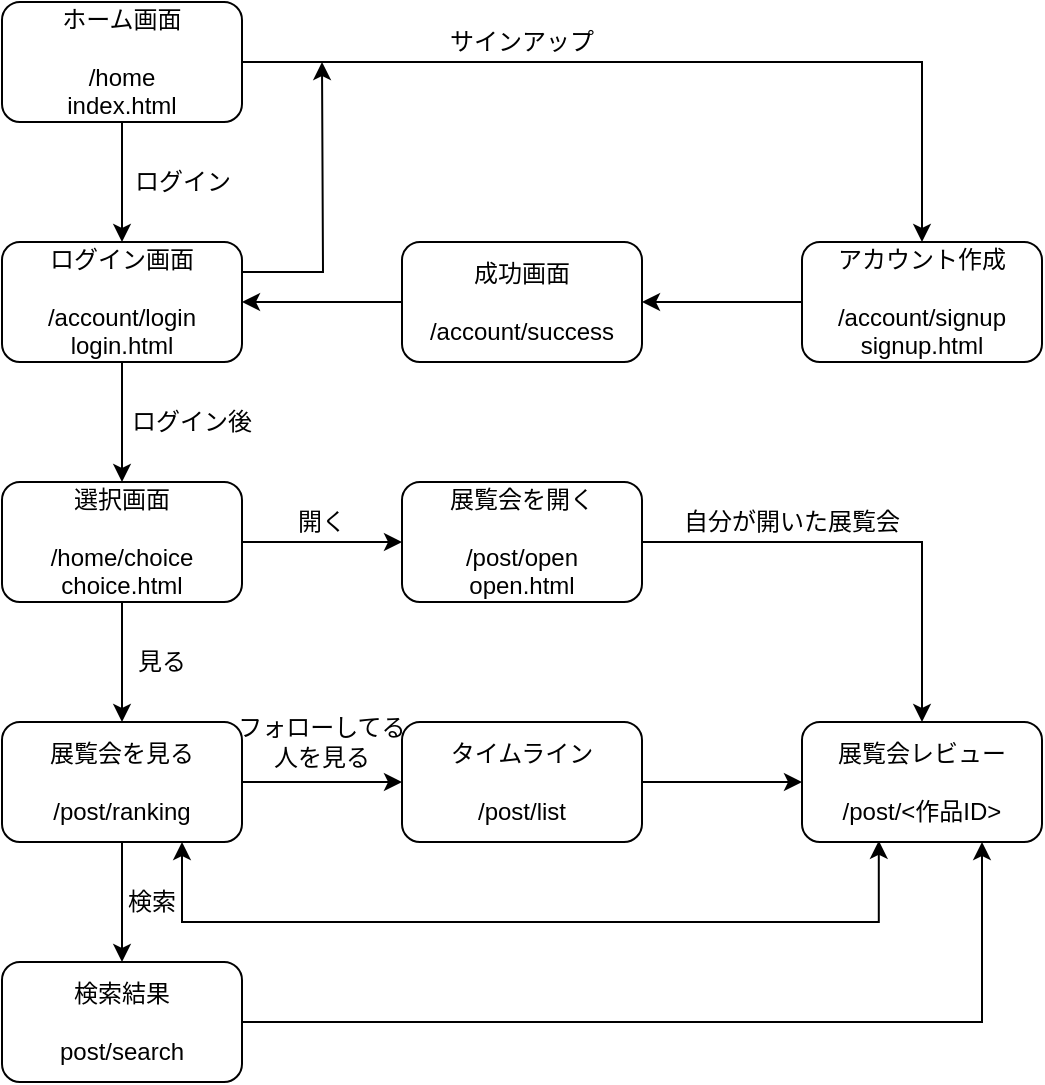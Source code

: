 <mxfile>
    <diagram id="xssXxt2NALtNpCth1jgs" name="Page-1">
        <mxGraphModel dx="868" dy="445" grid="1" gridSize="10" guides="1" tooltips="1" connect="1" arrows="1" fold="1" page="1" pageScale="1" pageWidth="827" pageHeight="1169" math="0" shadow="0">
            <root>
                <mxCell id="0"/>
                <mxCell id="1" parent="0"/>
                <mxCell id="UdGI6lKLNlcyH2O-RLPg-4" style="edgeStyle=orthogonalEdgeStyle;rounded=0;orthogonalLoop=1;jettySize=auto;html=1;entryX=0.5;entryY=0;entryDx=0;entryDy=0;" parent="1" source="UdGI6lKLNlcyH2O-RLPg-1" target="UdGI6lKLNlcyH2O-RLPg-3" edge="1">
                    <mxGeometry relative="1" as="geometry"/>
                </mxCell>
                <mxCell id="UdGI6lKLNlcyH2O-RLPg-7" style="edgeStyle=orthogonalEdgeStyle;rounded=0;orthogonalLoop=1;jettySize=auto;html=1;entryX=0.5;entryY=0;entryDx=0;entryDy=0;" parent="1" source="UdGI6lKLNlcyH2O-RLPg-1" target="UdGI6lKLNlcyH2O-RLPg-6" edge="1">
                    <mxGeometry relative="1" as="geometry">
                        <mxPoint x="300" y="150" as="targetPoint"/>
                    </mxGeometry>
                </mxCell>
                <mxCell id="UdGI6lKLNlcyH2O-RLPg-1" value="ホーム画面&lt;br&gt;&lt;br&gt;/home&lt;br&gt;index.html" style="rounded=1;whiteSpace=wrap;html=1;" parent="1" vertex="1">
                    <mxGeometry x="40" y="40" width="120" height="60" as="geometry"/>
                </mxCell>
                <mxCell id="UdGI6lKLNlcyH2O-RLPg-12" style="edgeStyle=orthogonalEdgeStyle;rounded=0;orthogonalLoop=1;jettySize=auto;html=1;entryX=0.5;entryY=0;entryDx=0;entryDy=0;" parent="1" source="UdGI6lKLNlcyH2O-RLPg-3" target="UdGI6lKLNlcyH2O-RLPg-11" edge="1">
                    <mxGeometry relative="1" as="geometry"/>
                </mxCell>
                <mxCell id="26" style="edgeStyle=orthogonalEdgeStyle;rounded=0;orthogonalLoop=1;jettySize=auto;html=1;exitX=1;exitY=0.25;exitDx=0;exitDy=0;" edge="1" parent="1" source="UdGI6lKLNlcyH2O-RLPg-3">
                    <mxGeometry relative="1" as="geometry">
                        <mxPoint x="200" y="70" as="targetPoint"/>
                    </mxGeometry>
                </mxCell>
                <mxCell id="UdGI6lKLNlcyH2O-RLPg-3" value="ログイン画面&lt;br&gt;&lt;br&gt;/account/login&lt;br&gt;login.html" style="rounded=1;whiteSpace=wrap;html=1;" parent="1" vertex="1">
                    <mxGeometry x="40" y="160" width="120" height="60" as="geometry"/>
                </mxCell>
                <mxCell id="UdGI6lKLNlcyH2O-RLPg-5" value="ログイン" style="text;html=1;align=center;verticalAlign=middle;resizable=0;points=[];autosize=1;strokeColor=none;fillColor=none;" parent="1" vertex="1">
                    <mxGeometry x="100" y="120" width="60" height="20" as="geometry"/>
                </mxCell>
                <mxCell id="18" style="edgeStyle=orthogonalEdgeStyle;rounded=0;orthogonalLoop=1;jettySize=auto;html=1;entryX=1;entryY=0.5;entryDx=0;entryDy=0;" edge="1" parent="1" source="UdGI6lKLNlcyH2O-RLPg-6" target="17">
                    <mxGeometry relative="1" as="geometry"/>
                </mxCell>
                <mxCell id="UdGI6lKLNlcyH2O-RLPg-6" value="アカウント作成&lt;br&gt;&lt;br&gt;/account/signup&lt;br&gt;signup.html" style="rounded=1;whiteSpace=wrap;html=1;" parent="1" vertex="1">
                    <mxGeometry x="440" y="160" width="120" height="60" as="geometry"/>
                </mxCell>
                <mxCell id="UdGI6lKLNlcyH2O-RLPg-8" value="サインアップ" style="text;html=1;strokeColor=none;fillColor=none;align=center;verticalAlign=middle;whiteSpace=wrap;rounded=0;" parent="1" vertex="1">
                    <mxGeometry x="255" y="50" width="90" height="20" as="geometry"/>
                </mxCell>
                <mxCell id="UdGI6lKLNlcyH2O-RLPg-18" style="edgeStyle=orthogonalEdgeStyle;rounded=0;orthogonalLoop=1;jettySize=auto;html=1;entryX=0;entryY=0.5;entryDx=0;entryDy=0;" parent="1" source="UdGI6lKLNlcyH2O-RLPg-11" target="UdGI6lKLNlcyH2O-RLPg-17" edge="1">
                    <mxGeometry relative="1" as="geometry"/>
                </mxCell>
                <mxCell id="UdGI6lKLNlcyH2O-RLPg-19" style="edgeStyle=orthogonalEdgeStyle;rounded=0;orthogonalLoop=1;jettySize=auto;html=1;entryX=0.5;entryY=0;entryDx=0;entryDy=0;" parent="1" source="UdGI6lKLNlcyH2O-RLPg-11" target="UdGI6lKLNlcyH2O-RLPg-16" edge="1">
                    <mxGeometry relative="1" as="geometry"/>
                </mxCell>
                <mxCell id="UdGI6lKLNlcyH2O-RLPg-11" value="選択画面&lt;br&gt;&lt;br&gt;/home/choice&lt;br&gt;choice.html" style="rounded=1;whiteSpace=wrap;html=1;" parent="1" vertex="1">
                    <mxGeometry x="40" y="280" width="120" height="60" as="geometry"/>
                </mxCell>
                <mxCell id="UdGI6lKLNlcyH2O-RLPg-14" value="ログイン後" style="text;html=1;strokeColor=none;fillColor=none;align=center;verticalAlign=middle;whiteSpace=wrap;rounded=0;" parent="1" vertex="1">
                    <mxGeometry x="100" y="240" width="70" height="20" as="geometry"/>
                </mxCell>
                <mxCell id="28" style="edgeStyle=orthogonalEdgeStyle;rounded=0;orthogonalLoop=1;jettySize=auto;html=1;entryX=0;entryY=0.5;entryDx=0;entryDy=0;" edge="1" parent="1" source="UdGI6lKLNlcyH2O-RLPg-16" target="16">
                    <mxGeometry relative="1" as="geometry"/>
                </mxCell>
                <mxCell id="42" style="edgeStyle=orthogonalEdgeStyle;rounded=0;orthogonalLoop=1;jettySize=auto;html=1;entryX=0.5;entryY=0;entryDx=0;entryDy=0;" edge="1" parent="1" source="UdGI6lKLNlcyH2O-RLPg-16" target="41">
                    <mxGeometry relative="1" as="geometry"/>
                </mxCell>
                <mxCell id="44" style="edgeStyle=orthogonalEdgeStyle;rounded=0;orthogonalLoop=1;jettySize=auto;html=1;exitX=0.75;exitY=1;exitDx=0;exitDy=0;entryX=0.32;entryY=0.99;entryDx=0;entryDy=0;entryPerimeter=0;startArrow=classic;startFill=1;" edge="1" parent="1" source="UdGI6lKLNlcyH2O-RLPg-16" target="8">
                    <mxGeometry relative="1" as="geometry">
                        <Array as="points">
                            <mxPoint x="130" y="500"/>
                            <mxPoint x="478" y="500"/>
                        </Array>
                    </mxGeometry>
                </mxCell>
                <mxCell id="UdGI6lKLNlcyH2O-RLPg-16" value="展覧会を見る&lt;br&gt;&lt;br&gt;/post/ranking" style="rounded=1;whiteSpace=wrap;html=1;" parent="1" vertex="1">
                    <mxGeometry x="40" y="400" width="120" height="60" as="geometry"/>
                </mxCell>
                <mxCell id="30" style="edgeStyle=orthogonalEdgeStyle;rounded=0;orthogonalLoop=1;jettySize=auto;html=1;entryX=0.5;entryY=0;entryDx=0;entryDy=0;" edge="1" parent="1" source="UdGI6lKLNlcyH2O-RLPg-17" target="8">
                    <mxGeometry relative="1" as="geometry"/>
                </mxCell>
                <mxCell id="UdGI6lKLNlcyH2O-RLPg-17" value="展覧会を開く&lt;br&gt;&lt;br&gt;/post/open&lt;br&gt;open.html" style="rounded=1;whiteSpace=wrap;html=1;" parent="1" vertex="1">
                    <mxGeometry x="240" y="280" width="120" height="60" as="geometry"/>
                </mxCell>
                <mxCell id="UdGI6lKLNlcyH2O-RLPg-20" value="開く" style="text;html=1;strokeColor=none;fillColor=none;align=center;verticalAlign=middle;whiteSpace=wrap;rounded=0;" parent="1" vertex="1">
                    <mxGeometry x="180" y="290" width="40" height="20" as="geometry"/>
                </mxCell>
                <mxCell id="UdGI6lKLNlcyH2O-RLPg-21" value="見る" style="text;html=1;strokeColor=none;fillColor=none;align=center;verticalAlign=middle;whiteSpace=wrap;rounded=0;" parent="1" vertex="1">
                    <mxGeometry x="100" y="360" width="40" height="20" as="geometry"/>
                </mxCell>
                <mxCell id="8" value="展覧会レビュー&lt;br&gt;&lt;br&gt;/post/&amp;lt;作品ID&amp;gt;&lt;br&gt;" style="rounded=1;whiteSpace=wrap;html=1;" vertex="1" parent="1">
                    <mxGeometry x="440" y="400" width="120" height="60" as="geometry"/>
                </mxCell>
                <mxCell id="31" style="edgeStyle=orthogonalEdgeStyle;rounded=0;orthogonalLoop=1;jettySize=auto;html=1;entryX=0;entryY=0.5;entryDx=0;entryDy=0;" edge="1" parent="1" source="16" target="8">
                    <mxGeometry relative="1" as="geometry"/>
                </mxCell>
                <mxCell id="16" value="タイムライン&lt;br&gt;&lt;br&gt;/post/list&lt;br&gt;" style="rounded=1;whiteSpace=wrap;html=1;" vertex="1" parent="1">
                    <mxGeometry x="240" y="400" width="120" height="60" as="geometry"/>
                </mxCell>
                <mxCell id="27" style="edgeStyle=orthogonalEdgeStyle;rounded=0;orthogonalLoop=1;jettySize=auto;html=1;entryX=1;entryY=0.5;entryDx=0;entryDy=0;" edge="1" parent="1" source="17" target="UdGI6lKLNlcyH2O-RLPg-3">
                    <mxGeometry relative="1" as="geometry"/>
                </mxCell>
                <mxCell id="17" value="成功画面&lt;br&gt;&lt;br&gt;/account/success&lt;br&gt;" style="rounded=1;whiteSpace=wrap;html=1;" vertex="1" parent="1">
                    <mxGeometry x="240" y="160" width="120" height="60" as="geometry"/>
                </mxCell>
                <mxCell id="33" value="自分が開いた展覧会" style="text;html=1;strokeColor=none;fillColor=none;align=center;verticalAlign=middle;whiteSpace=wrap;rounded=0;" vertex="1" parent="1">
                    <mxGeometry x="380" y="290" width="110" height="20" as="geometry"/>
                </mxCell>
                <mxCell id="43" style="edgeStyle=orthogonalEdgeStyle;rounded=0;orthogonalLoop=1;jettySize=auto;html=1;exitX=1;exitY=0.5;exitDx=0;exitDy=0;entryX=0.75;entryY=1;entryDx=0;entryDy=0;" edge="1" parent="1" source="41" target="8">
                    <mxGeometry relative="1" as="geometry"/>
                </mxCell>
                <mxCell id="41" value="検索結果&lt;br&gt;&lt;br&gt;post/search&lt;br&gt;" style="rounded=1;whiteSpace=wrap;html=1;" vertex="1" parent="1">
                    <mxGeometry x="40" y="520" width="120" height="60" as="geometry"/>
                </mxCell>
                <mxCell id="45" value="フォローしてる&lt;br&gt;人を見る" style="text;html=1;strokeColor=none;fillColor=none;align=center;verticalAlign=middle;whiteSpace=wrap;rounded=0;" vertex="1" parent="1">
                    <mxGeometry x="135" y="400" width="130" height="20" as="geometry"/>
                </mxCell>
                <mxCell id="46" value="検索" style="text;html=1;strokeColor=none;fillColor=none;align=center;verticalAlign=middle;whiteSpace=wrap;rounded=0;" vertex="1" parent="1">
                    <mxGeometry x="95" y="480" width="40" height="20" as="geometry"/>
                </mxCell>
            </root>
        </mxGraphModel>
    </diagram>
</mxfile>